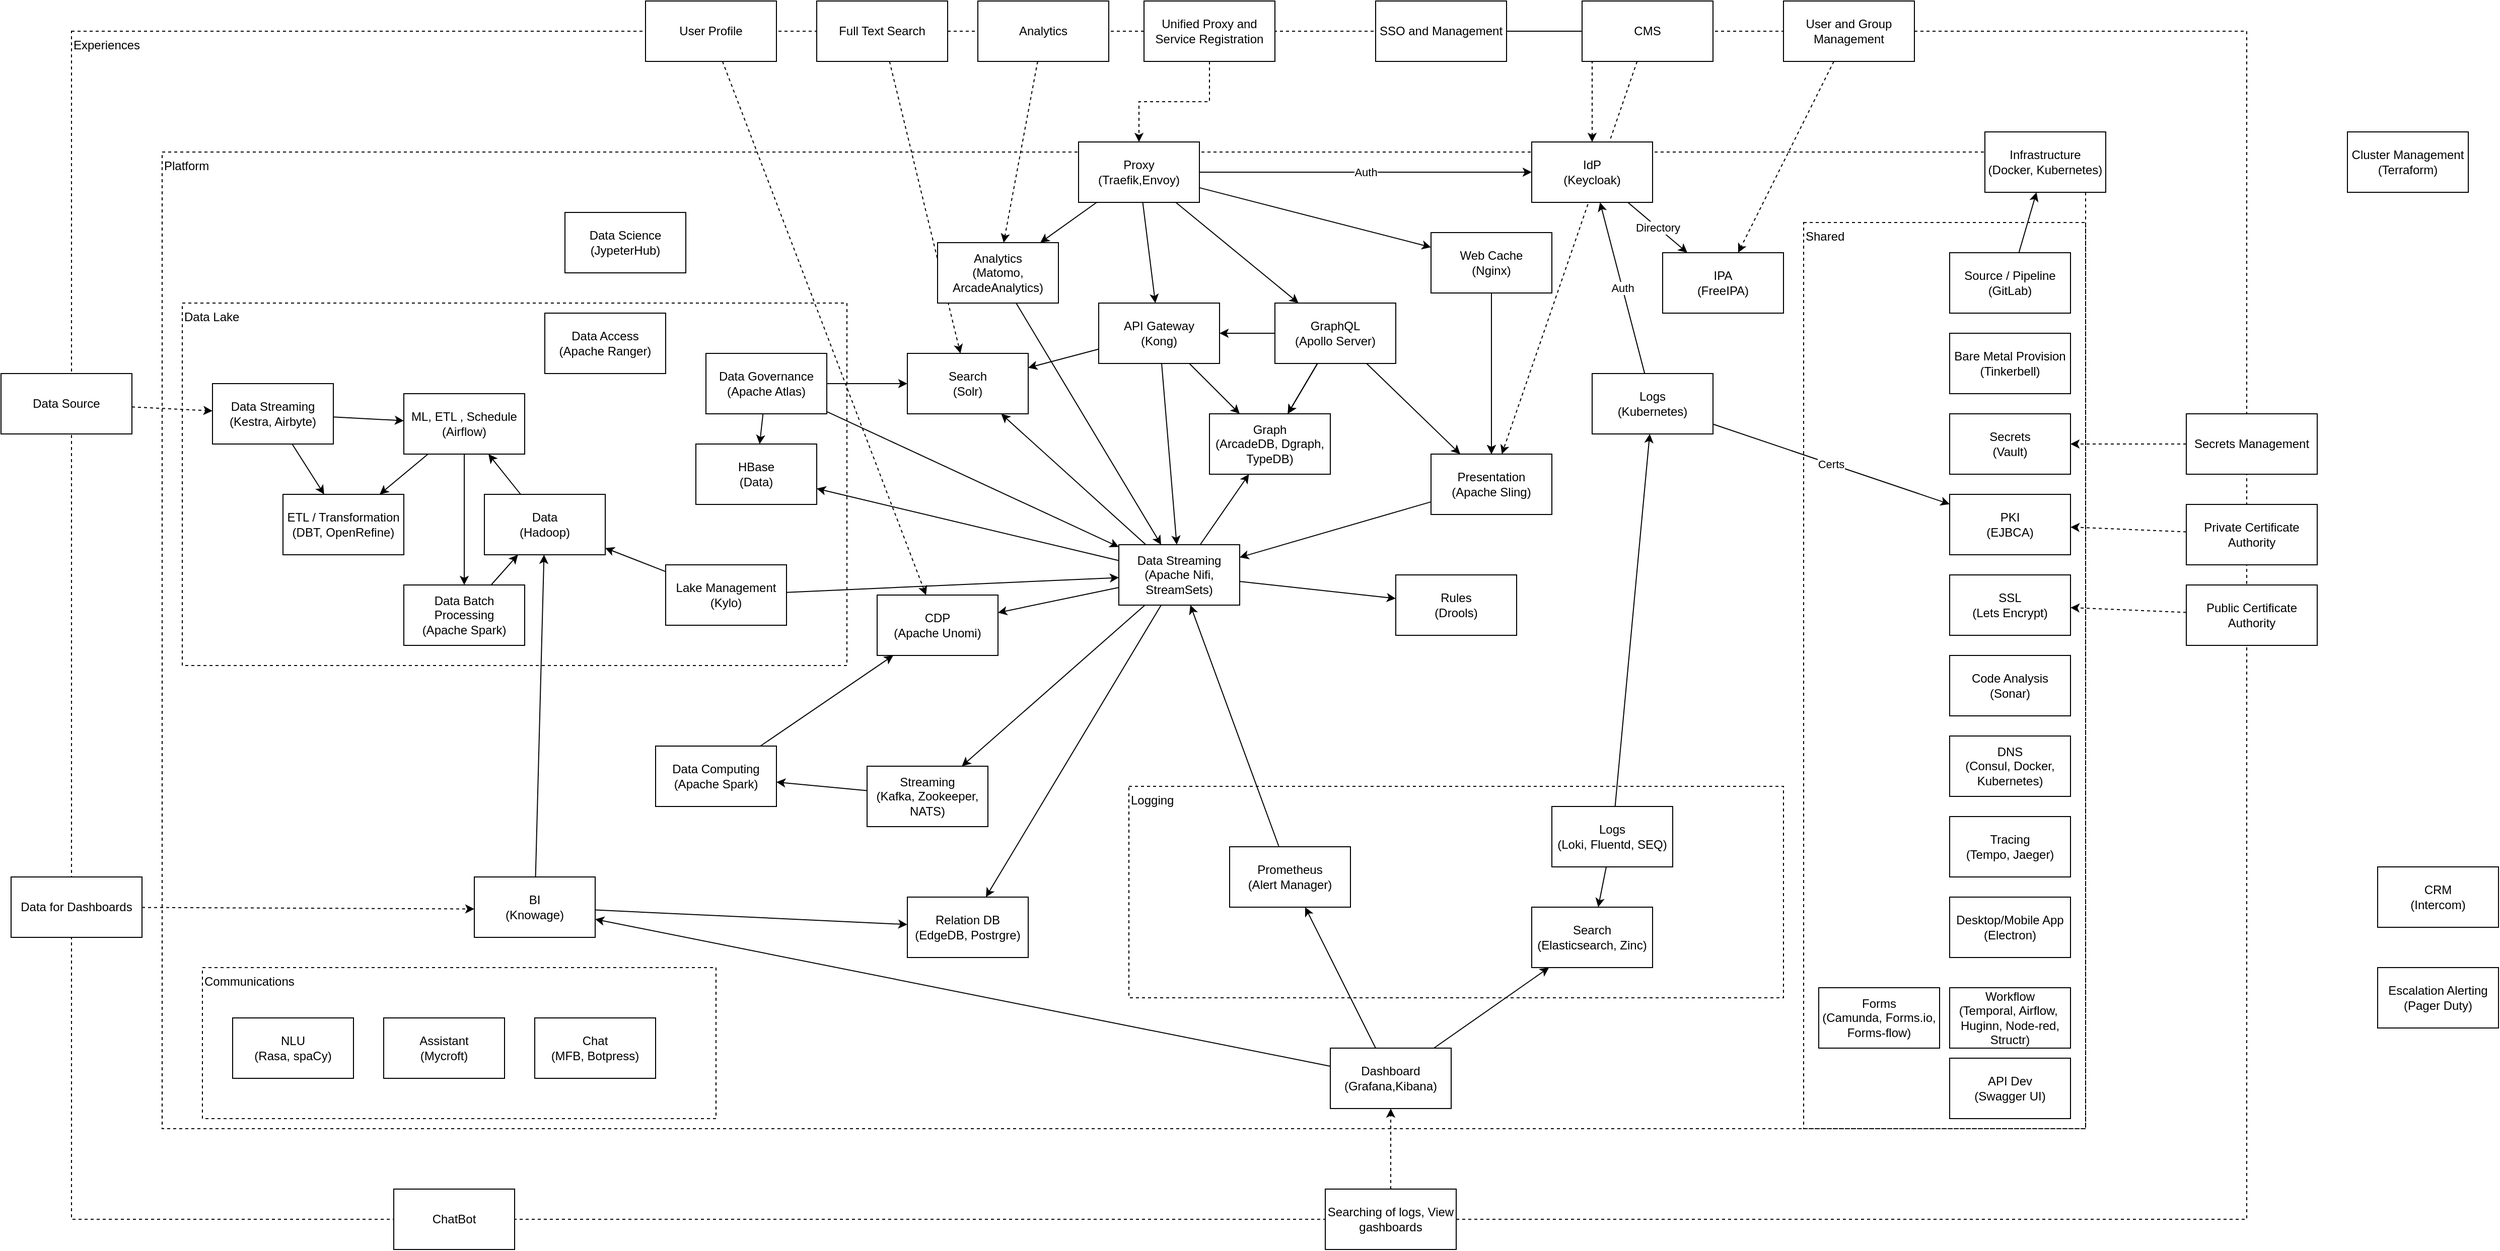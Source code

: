 <mxfile pages="2">
    <diagram id="fKNdlD2plWOkOZGuG4vE" name="Services">
        <mxGraphModel dx="1867" dy="1805" grid="1" gridSize="10" guides="1" tooltips="1" connect="1" arrows="1" fold="1" page="1" pageScale="1" pageWidth="850" pageHeight="1100" math="0" shadow="0">
            <root>
                <mxCell id="0"/>
                <mxCell id="hdmXZGqUlNRK6feqRWDT-110" value="Experience" parent="0"/>
                <mxCell id="hdmXZGqUlNRK6feqRWDT-137" value="Experiences" style="rounded=0;whiteSpace=wrap;html=1;fillColor=none;dashed=1;align=left;verticalAlign=top;" parent="hdmXZGqUlNRK6feqRWDT-110" vertex="1">
                    <mxGeometry x="-770" y="-140" width="2160" height="1180" as="geometry"/>
                </mxCell>
                <mxCell id="hdmXZGqUlNRK6feqRWDT-113" style="edgeStyle=orthogonalEdgeStyle;rounded=0;orthogonalLoop=1;jettySize=auto;html=1;dashed=1;" parent="hdmXZGqUlNRK6feqRWDT-110" source="hdmXZGqUlNRK6feqRWDT-114" target="hdmXZGqUlNRK6feqRWDT-81" edge="1">
                    <mxGeometry relative="1" as="geometry">
                        <mxPoint x="540" y="930" as="targetPoint"/>
                    </mxGeometry>
                </mxCell>
                <mxCell id="hdmXZGqUlNRK6feqRWDT-114" value="Searching of logs, View gashboards" style="rounded=0;whiteSpace=wrap;html=1;" parent="hdmXZGqUlNRK6feqRWDT-110" vertex="1">
                    <mxGeometry x="475" y="1010" width="130" height="60" as="geometry"/>
                </mxCell>
                <mxCell id="hdmXZGqUlNRK6feqRWDT-115" style="edgeStyle=orthogonalEdgeStyle;rounded=0;orthogonalLoop=1;jettySize=auto;html=1;dashed=1;" parent="hdmXZGqUlNRK6feqRWDT-110" source="hdmXZGqUlNRK6feqRWDT-116" target="hdmXZGqUlNRK6feqRWDT-47" edge="1">
                    <mxGeometry relative="1" as="geometry">
                        <mxPoint x="360" y="-30" as="targetPoint"/>
                    </mxGeometry>
                </mxCell>
                <mxCell id="hdmXZGqUlNRK6feqRWDT-116" value="Unified Proxy and Service Registration" style="rounded=0;whiteSpace=wrap;html=1;" parent="hdmXZGqUlNRK6feqRWDT-110" vertex="1">
                    <mxGeometry x="295" y="-170" width="130" height="60" as="geometry"/>
                </mxCell>
                <mxCell id="hdmXZGqUlNRK6feqRWDT-117" style="edgeStyle=orthogonalEdgeStyle;rounded=0;orthogonalLoop=1;jettySize=auto;html=1;dashed=1;" parent="hdmXZGqUlNRK6feqRWDT-110" source="hdmXZGqUlNRK6feqRWDT-118" target="hdmXZGqUlNRK6feqRWDT-49" edge="1">
                    <mxGeometry relative="1" as="geometry">
                        <mxPoint x="590" y="-30" as="targetPoint"/>
                    </mxGeometry>
                </mxCell>
                <mxCell id="hdmXZGqUlNRK6feqRWDT-118" value="SSO and Management" style="rounded=0;whiteSpace=wrap;html=1;" parent="hdmXZGqUlNRK6feqRWDT-110" vertex="1">
                    <mxGeometry x="525" y="-170" width="130" height="60" as="geometry"/>
                </mxCell>
                <mxCell id="hdmXZGqUlNRK6feqRWDT-158" style="edgeStyle=none;rounded=1;sketch=0;orthogonalLoop=1;jettySize=auto;html=1;dashed=1;" parent="hdmXZGqUlNRK6feqRWDT-110" source="hdmXZGqUlNRK6feqRWDT-119" target="hdmXZGqUlNRK6feqRWDT-39" edge="1">
                    <mxGeometry relative="1" as="geometry"/>
                </mxCell>
                <mxCell id="hdmXZGqUlNRK6feqRWDT-119" value="Full Text Search" style="rounded=0;whiteSpace=wrap;html=1;" parent="hdmXZGqUlNRK6feqRWDT-110" vertex="1">
                    <mxGeometry x="-30" y="-170" width="130" height="60" as="geometry"/>
                </mxCell>
                <mxCell id="hdmXZGqUlNRK6feqRWDT-120" style="edgeStyle=orthogonalEdgeStyle;rounded=0;orthogonalLoop=1;jettySize=auto;html=1;dashed=1;" parent="hdmXZGqUlNRK6feqRWDT-110" source="hdmXZGqUlNRK6feqRWDT-121" target="hdmXZGqUlNRK6feqRWDT-92" edge="1">
                    <mxGeometry relative="1" as="geometry">
                        <mxPoint x="1190" y="270" as="targetPoint"/>
                    </mxGeometry>
                </mxCell>
                <mxCell id="hdmXZGqUlNRK6feqRWDT-121" value="Secrets Management" style="rounded=0;whiteSpace=wrap;html=1;" parent="hdmXZGqUlNRK6feqRWDT-110" vertex="1">
                    <mxGeometry x="1330" y="240" width="130" height="60" as="geometry"/>
                </mxCell>
                <mxCell id="hdmXZGqUlNRK6feqRWDT-122" value="Analytics" style="rounded=0;whiteSpace=wrap;html=1;" parent="hdmXZGqUlNRK6feqRWDT-110" vertex="1">
                    <mxGeometry x="130" y="-170" width="130" height="60" as="geometry"/>
                </mxCell>
                <mxCell id="hdmXZGqUlNRK6feqRWDT-124" value="CMS" style="rounded=0;whiteSpace=wrap;html=1;" parent="hdmXZGqUlNRK6feqRWDT-110" vertex="1">
                    <mxGeometry x="730" y="-170" width="130" height="60" as="geometry"/>
                </mxCell>
                <mxCell id="hdmXZGqUlNRK6feqRWDT-126" style="edgeStyle=none;rounded=0;orthogonalLoop=1;jettySize=auto;html=1;dashed=1;" parent="hdmXZGqUlNRK6feqRWDT-110" source="hdmXZGqUlNRK6feqRWDT-122" target="hdmXZGqUlNRK6feqRWDT-68" edge="1">
                    <mxGeometry relative="1" as="geometry">
                        <mxPoint x="189.375" y="-110" as="sourcePoint"/>
                        <mxPoint x="155.625" y="70" as="targetPoint"/>
                    </mxGeometry>
                </mxCell>
                <mxCell id="hdmXZGqUlNRK6feqRWDT-127" style="edgeStyle=none;rounded=0;orthogonalLoop=1;jettySize=auto;html=1;dashed=1;" parent="hdmXZGqUlNRK6feqRWDT-110" source="hdmXZGqUlNRK6feqRWDT-124" target="hdmXZGqUlNRK6feqRWDT-26" edge="1">
                    <mxGeometry relative="1" as="geometry">
                        <mxPoint x="794.844" y="-110" as="sourcePoint"/>
                        <mxPoint x="620.156" y="150" as="targetPoint"/>
                    </mxGeometry>
                </mxCell>
                <mxCell id="hdmXZGqUlNRK6feqRWDT-157" style="rounded=1;sketch=0;orthogonalLoop=1;jettySize=auto;html=1;dashed=1;" parent="hdmXZGqUlNRK6feqRWDT-110" source="hdmXZGqUlNRK6feqRWDT-128" target="hdmXZGqUlNRK6feqRWDT-95" edge="1">
                    <mxGeometry relative="1" as="geometry"/>
                </mxCell>
                <mxCell id="hdmXZGqUlNRK6feqRWDT-128" value="User Profile" style="rounded=0;whiteSpace=wrap;html=1;" parent="hdmXZGqUlNRK6feqRWDT-110" vertex="1">
                    <mxGeometry x="-200" y="-170" width="130" height="60" as="geometry"/>
                </mxCell>
                <mxCell id="hdmXZGqUlNRK6feqRWDT-135" style="edgeStyle=none;rounded=0;orthogonalLoop=1;jettySize=auto;html=1;dashed=1;" parent="hdmXZGqUlNRK6feqRWDT-110" source="hdmXZGqUlNRK6feqRWDT-134" target="hdmXZGqUlNRK6feqRWDT-50" edge="1">
                    <mxGeometry relative="1" as="geometry">
                        <mxPoint x="690" y="-340" as="targetPoint"/>
                    </mxGeometry>
                </mxCell>
                <mxCell id="hdmXZGqUlNRK6feqRWDT-134" value="User and Group Management" style="rounded=0;whiteSpace=wrap;html=1;" parent="hdmXZGqUlNRK6feqRWDT-110" vertex="1">
                    <mxGeometry x="930" y="-170" width="130" height="60" as="geometry"/>
                </mxCell>
                <mxCell id="hdmXZGqUlNRK6feqRWDT-143" value="Private Certificate Authority" style="rounded=0;whiteSpace=wrap;html=1;" parent="hdmXZGqUlNRK6feqRWDT-110" vertex="1">
                    <mxGeometry x="1330" y="330" width="130" height="60" as="geometry"/>
                </mxCell>
                <mxCell id="hdmXZGqUlNRK6feqRWDT-144" value="Public Certificate Authority" style="rounded=0;whiteSpace=wrap;html=1;" parent="hdmXZGqUlNRK6feqRWDT-110" vertex="1">
                    <mxGeometry x="1330" y="410" width="130" height="60" as="geometry"/>
                </mxCell>
                <mxCell id="hdmXZGqUlNRK6feqRWDT-149" value="Data for Dashboards" style="rounded=0;whiteSpace=wrap;html=1;" parent="hdmXZGqUlNRK6feqRWDT-110" vertex="1">
                    <mxGeometry x="-830" y="700" width="130" height="60" as="geometry"/>
                </mxCell>
                <mxCell id="hdmXZGqUlNRK6feqRWDT-154" style="edgeStyle=none;rounded=0;orthogonalLoop=1;jettySize=auto;html=1;dashed=1;" parent="hdmXZGqUlNRK6feqRWDT-110" source="hdmXZGqUlNRK6feqRWDT-149" edge="1">
                    <mxGeometry relative="1" as="geometry">
                        <mxPoint x="-580" y="738.06" as="sourcePoint"/>
                        <mxPoint x="-370" y="731.791" as="targetPoint"/>
                    </mxGeometry>
                </mxCell>
                <mxCell id="kSiUk1S9AjX2o0ha_euW-1" style="rounded=0;orthogonalLoop=1;jettySize=auto;html=1;" parent="hdmXZGqUlNRK6feqRWDT-110" source="hdmXZGqUlNRK6feqRWDT-97" target="kSiUk1S9AjX2o0ha_euW-0" edge="1">
                    <mxGeometry relative="1" as="geometry"/>
                </mxCell>
                <mxCell id="kSiUk1S9AjX2o0ha_euW-3" style="edgeStyle=none;rounded=0;orthogonalLoop=1;jettySize=auto;html=1;dashed=1;" parent="hdmXZGqUlNRK6feqRWDT-110" source="kSiUk1S9AjX2o0ha_euW-2" target="kSiUk1S9AjX2o0ha_euW-5" edge="1">
                    <mxGeometry relative="1" as="geometry"/>
                </mxCell>
                <mxCell id="kSiUk1S9AjX2o0ha_euW-2" value="Data Source" style="rounded=0;whiteSpace=wrap;html=1;" parent="hdmXZGqUlNRK6feqRWDT-110" vertex="1">
                    <mxGeometry x="-840" y="200" width="130" height="60" as="geometry"/>
                </mxCell>
                <mxCell id="kSiUk1S9AjX2o0ha_euW-6" style="edgeStyle=none;rounded=0;orthogonalLoop=1;jettySize=auto;html=1;" parent="hdmXZGqUlNRK6feqRWDT-110" source="kSiUk1S9AjX2o0ha_euW-5" target="hdmXZGqUlNRK6feqRWDT-97" edge="1">
                    <mxGeometry relative="1" as="geometry"/>
                </mxCell>
                <mxCell id="kSiUk1S9AjX2o0ha_euW-7" style="edgeStyle=none;rounded=0;orthogonalLoop=1;jettySize=auto;html=1;" parent="hdmXZGqUlNRK6feqRWDT-110" source="kSiUk1S9AjX2o0ha_euW-5" target="kSiUk1S9AjX2o0ha_euW-0" edge="1">
                    <mxGeometry relative="1" as="geometry"/>
                </mxCell>
                <mxCell id="11" style="edgeStyle=none;html=1;" edge="1" parent="hdmXZGqUlNRK6feqRWDT-110" source="7" target="hdmXZGqUlNRK6feqRWDT-38">
                    <mxGeometry relative="1" as="geometry"/>
                </mxCell>
                <mxCell id="hdmXZGqUlNRK6feqRWDT-15" value="Architecture" parent="0"/>
                <mxCell id="hdmXZGqUlNRK6feqRWDT-18" value="Platform" style="rounded=0;whiteSpace=wrap;html=1;fillColor=none;dashed=1;align=left;verticalAlign=top;" parent="hdmXZGqUlNRK6feqRWDT-15" vertex="1">
                    <mxGeometry x="-680" y="-20" width="1910" height="970" as="geometry"/>
                </mxCell>
                <mxCell id="hdmXZGqUlNRK6feqRWDT-19" value="Shared" style="rounded=0;whiteSpace=wrap;html=1;fillColor=none;dashed=1;verticalAlign=top;align=left;" parent="hdmXZGqUlNRK6feqRWDT-15" vertex="1">
                    <mxGeometry x="950" y="50" width="280" height="900" as="geometry"/>
                </mxCell>
                <mxCell id="hdmXZGqUlNRK6feqRWDT-20" value="Logging" style="rounded=0;whiteSpace=wrap;html=1;fillColor=none;dashed=1;verticalAlign=top;align=left;" parent="hdmXZGqUlNRK6feqRWDT-15" vertex="1">
                    <mxGeometry x="280" y="610" width="650" height="210" as="geometry"/>
                </mxCell>
                <mxCell id="hdmXZGqUlNRK6feqRWDT-21" value="Data Lake" style="rounded=0;whiteSpace=wrap;html=1;fillColor=none;dashed=1;verticalAlign=top;align=left;" parent="hdmXZGqUlNRK6feqRWDT-15" vertex="1">
                    <mxGeometry x="-660" y="130" width="660" height="360" as="geometry"/>
                </mxCell>
                <mxCell id="hdmXZGqUlNRK6feqRWDT-22" style="rounded=0;orthogonalLoop=1;jettySize=auto;html=1;" parent="hdmXZGqUlNRK6feqRWDT-15" source="hdmXZGqUlNRK6feqRWDT-74" target="hdmXZGqUlNRK6feqRWDT-39" edge="1">
                    <mxGeometry relative="1" as="geometry"/>
                </mxCell>
                <mxCell id="hdmXZGqUlNRK6feqRWDT-23" style="edgeStyle=none;rounded=0;orthogonalLoop=1;jettySize=auto;html=1;" parent="hdmXZGqUlNRK6feqRWDT-15" source="hdmXZGqUlNRK6feqRWDT-74" target="hdmXZGqUlNRK6feqRWDT-38" edge="1">
                    <mxGeometry relative="1" as="geometry"/>
                </mxCell>
                <mxCell id="hdmXZGqUlNRK6feqRWDT-25" style="edgeStyle=none;rounded=0;orthogonalLoop=1;jettySize=auto;html=1;" parent="hdmXZGqUlNRK6feqRWDT-15" source="hdmXZGqUlNRK6feqRWDT-26" target="hdmXZGqUlNRK6feqRWDT-34" edge="1">
                    <mxGeometry relative="1" as="geometry"/>
                </mxCell>
                <mxCell id="hdmXZGqUlNRK6feqRWDT-26" value="&lt;div&gt;Presentation&lt;/div&gt;&lt;div&gt;(Apache Sling)&lt;/div&gt;" style="rounded=0;whiteSpace=wrap;html=1;" parent="hdmXZGqUlNRK6feqRWDT-15" vertex="1">
                    <mxGeometry x="580" y="280" width="120" height="60" as="geometry"/>
                </mxCell>
                <mxCell id="hdmXZGqUlNRK6feqRWDT-27" style="rounded=0;orthogonalLoop=1;jettySize=auto;html=1;" parent="hdmXZGqUlNRK6feqRWDT-15" source="hdmXZGqUlNRK6feqRWDT-34" target="hdmXZGqUlNRK6feqRWDT-38" edge="1">
                    <mxGeometry relative="1" as="geometry"/>
                </mxCell>
                <mxCell id="hdmXZGqUlNRK6feqRWDT-28" style="rounded=0;orthogonalLoop=1;jettySize=auto;html=1;" parent="hdmXZGqUlNRK6feqRWDT-15" source="hdmXZGqUlNRK6feqRWDT-34" target="hdmXZGqUlNRK6feqRWDT-39" edge="1">
                    <mxGeometry relative="1" as="geometry"/>
                </mxCell>
                <mxCell id="hdmXZGqUlNRK6feqRWDT-29" style="edgeStyle=none;rounded=0;orthogonalLoop=1;jettySize=auto;html=1;" parent="hdmXZGqUlNRK6feqRWDT-15" source="hdmXZGqUlNRK6feqRWDT-34" target="hdmXZGqUlNRK6feqRWDT-42" edge="1">
                    <mxGeometry relative="1" as="geometry"/>
                </mxCell>
                <mxCell id="hdmXZGqUlNRK6feqRWDT-30" style="edgeStyle=none;rounded=0;orthogonalLoop=1;jettySize=auto;html=1;" parent="hdmXZGqUlNRK6feqRWDT-15" source="hdmXZGqUlNRK6feqRWDT-34" target="hdmXZGqUlNRK6feqRWDT-66" edge="1">
                    <mxGeometry relative="1" as="geometry"/>
                </mxCell>
                <mxCell id="hdmXZGqUlNRK6feqRWDT-31" style="edgeStyle=none;rounded=0;orthogonalLoop=1;jettySize=auto;html=1;" parent="hdmXZGqUlNRK6feqRWDT-15" source="hdmXZGqUlNRK6feqRWDT-34" target="hdmXZGqUlNRK6feqRWDT-76" edge="1">
                    <mxGeometry relative="1" as="geometry"/>
                </mxCell>
                <mxCell id="hdmXZGqUlNRK6feqRWDT-32" style="rounded=0;orthogonalLoop=1;jettySize=auto;html=1;" parent="hdmXZGqUlNRK6feqRWDT-15" source="hdmXZGqUlNRK6feqRWDT-34" target="hdmXZGqUlNRK6feqRWDT-86" edge="1">
                    <mxGeometry relative="1" as="geometry"/>
                </mxCell>
                <mxCell id="hdmXZGqUlNRK6feqRWDT-33" style="edgeStyle=none;rounded=0;orthogonalLoop=1;jettySize=auto;html=1;" parent="hdmXZGqUlNRK6feqRWDT-15" source="hdmXZGqUlNRK6feqRWDT-34" target="hdmXZGqUlNRK6feqRWDT-95" edge="1">
                    <mxGeometry relative="1" as="geometry"/>
                </mxCell>
                <mxCell id="hdmXZGqUlNRK6feqRWDT-34" value="Data Streaming&lt;br&gt;(Apache Nifi, StreamSets)" style="rounded=0;whiteSpace=wrap;html=1;" parent="hdmXZGqUlNRK6feqRWDT-15" vertex="1">
                    <mxGeometry x="270" y="370" width="120" height="60" as="geometry"/>
                </mxCell>
                <mxCell id="hdmXZGqUlNRK6feqRWDT-35" style="edgeStyle=none;rounded=0;orthogonalLoop=1;jettySize=auto;html=1;" parent="hdmXZGqUlNRK6feqRWDT-15" source="hdmXZGqUlNRK6feqRWDT-37" target="hdmXZGqUlNRK6feqRWDT-34" edge="1">
                    <mxGeometry relative="1" as="geometry"/>
                </mxCell>
                <mxCell id="hdmXZGqUlNRK6feqRWDT-37" value="Prometheus&lt;br&gt;(Alert Manager)" style="rounded=0;whiteSpace=wrap;html=1;" parent="hdmXZGqUlNRK6feqRWDT-15" vertex="1">
                    <mxGeometry x="380" y="670" width="120" height="60" as="geometry"/>
                </mxCell>
                <mxCell id="hdmXZGqUlNRK6feqRWDT-38" value="Graph&lt;br&gt;(ArcadeDB,&amp;nbsp;Dgraph, TypeDB)" style="rounded=0;whiteSpace=wrap;html=1;" parent="hdmXZGqUlNRK6feqRWDT-15" vertex="1">
                    <mxGeometry x="360" y="240" width="120" height="60" as="geometry"/>
                </mxCell>
                <mxCell id="hdmXZGqUlNRK6feqRWDT-39" value="Search&lt;br&gt;(Solr)" style="rounded=0;whiteSpace=wrap;html=1;" parent="hdmXZGqUlNRK6feqRWDT-15" vertex="1">
                    <mxGeometry x="60" y="180" width="120" height="60" as="geometry"/>
                </mxCell>
                <mxCell id="hdmXZGqUlNRK6feqRWDT-40" value="&lt;div&gt;Search&lt;/div&gt;&lt;div&gt;(Elasticsearch, Zinc)&lt;/div&gt;" style="rounded=0;whiteSpace=wrap;html=1;" parent="hdmXZGqUlNRK6feqRWDT-15" vertex="1">
                    <mxGeometry x="680" y="730" width="120" height="60" as="geometry"/>
                </mxCell>
                <mxCell id="hdmXZGqUlNRK6feqRWDT-42" value="&lt;div&gt;Rules&lt;/div&gt;&lt;div&gt;(Drools)&lt;/div&gt;" style="rounded=0;whiteSpace=wrap;html=1;" parent="hdmXZGqUlNRK6feqRWDT-15" vertex="1">
                    <mxGeometry x="545" y="400" width="120" height="60" as="geometry"/>
                </mxCell>
                <mxCell id="hdmXZGqUlNRK6feqRWDT-43" value="Auth" style="edgeStyle=none;rounded=0;orthogonalLoop=1;jettySize=auto;html=1;" parent="hdmXZGqUlNRK6feqRWDT-15" source="hdmXZGqUlNRK6feqRWDT-47" target="hdmXZGqUlNRK6feqRWDT-49" edge="1">
                    <mxGeometry relative="1" as="geometry"/>
                </mxCell>
                <mxCell id="hdmXZGqUlNRK6feqRWDT-44" style="edgeStyle=none;rounded=0;orthogonalLoop=1;jettySize=auto;html=1;" parent="hdmXZGqUlNRK6feqRWDT-15" source="hdmXZGqUlNRK6feqRWDT-47" target="hdmXZGqUlNRK6feqRWDT-74" edge="1">
                    <mxGeometry relative="1" as="geometry"/>
                </mxCell>
                <mxCell id="hdmXZGqUlNRK6feqRWDT-45" value="" style="edgeStyle=none;rounded=0;orthogonalLoop=1;jettySize=auto;html=1;" parent="hdmXZGqUlNRK6feqRWDT-15" source="hdmXZGqUlNRK6feqRWDT-47" target="hdmXZGqUlNRK6feqRWDT-68" edge="1">
                    <mxGeometry relative="1" as="geometry"/>
                </mxCell>
                <mxCell id="hdmXZGqUlNRK6feqRWDT-46" style="edgeStyle=none;rounded=0;orthogonalLoop=1;jettySize=auto;html=1;startArrow=none;" parent="hdmXZGqUlNRK6feqRWDT-15" source="hdmXZGqUlNRK6feqRWDT-140" target="hdmXZGqUlNRK6feqRWDT-26" edge="1">
                    <mxGeometry relative="1" as="geometry"/>
                </mxCell>
                <mxCell id="15" style="edgeStyle=none;html=1;" edge="1" parent="hdmXZGqUlNRK6feqRWDT-15" source="hdmXZGqUlNRK6feqRWDT-47" target="7">
                    <mxGeometry relative="1" as="geometry"/>
                </mxCell>
                <mxCell id="hdmXZGqUlNRK6feqRWDT-47" value="&lt;div&gt;&lt;span&gt;Proxy&lt;/span&gt;&lt;/div&gt;&lt;div&gt;&lt;span&gt;(Traefik,Envoy)&lt;/span&gt;&lt;br&gt;&lt;/div&gt;" style="rounded=0;whiteSpace=wrap;html=1;" parent="hdmXZGqUlNRK6feqRWDT-15" vertex="1">
                    <mxGeometry x="230" y="-30" width="120" height="60" as="geometry"/>
                </mxCell>
                <mxCell id="hdmXZGqUlNRK6feqRWDT-48" value="Directory" style="edgeStyle=none;rounded=0;orthogonalLoop=1;jettySize=auto;html=1;" parent="hdmXZGqUlNRK6feqRWDT-15" source="hdmXZGqUlNRK6feqRWDT-49" target="hdmXZGqUlNRK6feqRWDT-50" edge="1">
                    <mxGeometry relative="1" as="geometry"/>
                </mxCell>
                <mxCell id="hdmXZGqUlNRK6feqRWDT-49" value="&lt;div&gt;IdP&lt;/div&gt;&lt;div&gt;(Keycloak)&lt;/div&gt;" style="rounded=0;whiteSpace=wrap;html=1;" parent="hdmXZGqUlNRK6feqRWDT-15" vertex="1">
                    <mxGeometry x="680" y="-30" width="120" height="60" as="geometry"/>
                </mxCell>
                <mxCell id="hdmXZGqUlNRK6feqRWDT-50" value="&lt;div&gt;IPA&lt;/div&gt;&lt;div&gt;(FreeIPA)&lt;/div&gt;" style="rounded=0;whiteSpace=wrap;html=1;" parent="hdmXZGqUlNRK6feqRWDT-15" vertex="1">
                    <mxGeometry x="810" y="80" width="120" height="60" as="geometry"/>
                </mxCell>
                <mxCell id="hdmXZGqUlNRK6feqRWDT-51" value="Certs" style="edgeStyle=none;rounded=0;orthogonalLoop=1;jettySize=auto;html=1;" parent="hdmXZGqUlNRK6feqRWDT-15" source="hdmXZGqUlNRK6feqRWDT-53" target="hdmXZGqUlNRK6feqRWDT-72" edge="1">
                    <mxGeometry relative="1" as="geometry"/>
                </mxCell>
                <mxCell id="hdmXZGqUlNRK6feqRWDT-52" value="Auth" style="edgeStyle=none;rounded=0;orthogonalLoop=1;jettySize=auto;html=1;" parent="hdmXZGqUlNRK6feqRWDT-15" source="hdmXZGqUlNRK6feqRWDT-53" target="hdmXZGqUlNRK6feqRWDT-49" edge="1">
                    <mxGeometry relative="1" as="geometry"/>
                </mxCell>
                <mxCell id="hdmXZGqUlNRK6feqRWDT-53" value="&lt;div&gt;Logs&lt;/div&gt;&lt;div&gt;(Kubernetes)&lt;/div&gt;" style="rounded=0;whiteSpace=wrap;html=1;" parent="hdmXZGqUlNRK6feqRWDT-15" vertex="1">
                    <mxGeometry x="740" y="200" width="120" height="60" as="geometry"/>
                </mxCell>
                <mxCell id="hdmXZGqUlNRK6feqRWDT-54" style="edgeStyle=none;rounded=0;orthogonalLoop=1;jettySize=auto;html=1;" parent="hdmXZGqUlNRK6feqRWDT-15" source="hdmXZGqUlNRK6feqRWDT-55" target="hdmXZGqUlNRK6feqRWDT-97" edge="1">
                    <mxGeometry relative="1" as="geometry"/>
                </mxCell>
                <mxCell id="hdmXZGqUlNRK6feqRWDT-55" value="&lt;div&gt;Data&lt;/div&gt;&lt;div&gt;(Hadoop)&lt;/div&gt;" style="rounded=0;whiteSpace=wrap;html=1;" parent="hdmXZGqUlNRK6feqRWDT-15" vertex="1">
                    <mxGeometry x="-360" y="320" width="120" height="60" as="geometry"/>
                </mxCell>
                <mxCell id="hdmXZGqUlNRK6feqRWDT-56" style="edgeStyle=none;rounded=0;orthogonalLoop=1;jettySize=auto;html=1;" parent="hdmXZGqUlNRK6feqRWDT-15" source="hdmXZGqUlNRK6feqRWDT-58" target="hdmXZGqUlNRK6feqRWDT-55" edge="1">
                    <mxGeometry relative="1" as="geometry"/>
                </mxCell>
                <mxCell id="hdmXZGqUlNRK6feqRWDT-57" style="edgeStyle=none;rounded=0;orthogonalLoop=1;jettySize=auto;html=1;" parent="hdmXZGqUlNRK6feqRWDT-15" source="hdmXZGqUlNRK6feqRWDT-58" target="hdmXZGqUlNRK6feqRWDT-34" edge="1">
                    <mxGeometry relative="1" as="geometry"/>
                </mxCell>
                <mxCell id="hdmXZGqUlNRK6feqRWDT-58" value="&lt;div&gt;Lake Management&lt;/div&gt;&lt;div&gt;(Kylo)&lt;/div&gt;" style="rounded=0;whiteSpace=wrap;html=1;" parent="hdmXZGqUlNRK6feqRWDT-15" vertex="1">
                    <mxGeometry x="-180" y="390" width="120" height="60" as="geometry"/>
                </mxCell>
                <mxCell id="hdmXZGqUlNRK6feqRWDT-59" style="edgeStyle=none;rounded=0;orthogonalLoop=1;jettySize=auto;html=1;" parent="hdmXZGqUlNRK6feqRWDT-15" source="hdmXZGqUlNRK6feqRWDT-62" target="hdmXZGqUlNRK6feqRWDT-39" edge="1">
                    <mxGeometry relative="1" as="geometry"/>
                </mxCell>
                <mxCell id="hdmXZGqUlNRK6feqRWDT-60" style="edgeStyle=none;rounded=0;orthogonalLoop=1;jettySize=auto;html=1;" parent="hdmXZGqUlNRK6feqRWDT-15" source="hdmXZGqUlNRK6feqRWDT-62" target="hdmXZGqUlNRK6feqRWDT-86" edge="1">
                    <mxGeometry relative="1" as="geometry"/>
                </mxCell>
                <mxCell id="hdmXZGqUlNRK6feqRWDT-61" style="edgeStyle=none;rounded=0;orthogonalLoop=1;jettySize=auto;html=1;" parent="hdmXZGqUlNRK6feqRWDT-15" source="hdmXZGqUlNRK6feqRWDT-62" target="hdmXZGqUlNRK6feqRWDT-34" edge="1">
                    <mxGeometry relative="1" as="geometry"/>
                </mxCell>
                <mxCell id="hdmXZGqUlNRK6feqRWDT-62" value="&lt;div&gt;Data Governance&lt;/div&gt;&lt;div&gt;(Apache Atlas)&lt;/div&gt;" style="rounded=0;whiteSpace=wrap;html=1;" parent="hdmXZGqUlNRK6feqRWDT-15" vertex="1">
                    <mxGeometry x="-140" y="180" width="120" height="60" as="geometry"/>
                </mxCell>
                <mxCell id="hdmXZGqUlNRK6feqRWDT-63" style="edgeStyle=none;rounded=0;orthogonalLoop=1;jettySize=auto;html=1;" parent="hdmXZGqUlNRK6feqRWDT-15" source="hdmXZGqUlNRK6feqRWDT-64" target="hdmXZGqUlNRK6feqRWDT-55" edge="1">
                    <mxGeometry relative="1" as="geometry"/>
                </mxCell>
                <mxCell id="hdmXZGqUlNRK6feqRWDT-64" value="&lt;div&gt;Data Batch Processing&lt;/div&gt;&lt;div&gt;(Apache Spark)&lt;/div&gt;" style="rounded=0;whiteSpace=wrap;html=1;" parent="hdmXZGqUlNRK6feqRWDT-15" vertex="1">
                    <mxGeometry x="-440" y="410" width="120" height="60" as="geometry"/>
                </mxCell>
                <mxCell id="hdmXZGqUlNRK6feqRWDT-65" style="edgeStyle=none;rounded=0;orthogonalLoop=1;jettySize=auto;html=1;" parent="hdmXZGqUlNRK6feqRWDT-15" source="hdmXZGqUlNRK6feqRWDT-66" target="hdmXZGqUlNRK6feqRWDT-99" edge="1">
                    <mxGeometry relative="1" as="geometry"/>
                </mxCell>
                <mxCell id="hdmXZGqUlNRK6feqRWDT-66" value="Streaming&lt;br&gt;(Kafka, Zookeeper, NATS)" style="rounded=0;whiteSpace=wrap;html=1;" parent="hdmXZGqUlNRK6feqRWDT-15" vertex="1">
                    <mxGeometry x="20" y="590" width="120" height="60" as="geometry"/>
                </mxCell>
                <mxCell id="hdmXZGqUlNRK6feqRWDT-67" style="edgeStyle=none;rounded=0;orthogonalLoop=1;jettySize=auto;html=1;" parent="hdmXZGqUlNRK6feqRWDT-15" source="hdmXZGqUlNRK6feqRWDT-68" target="hdmXZGqUlNRK6feqRWDT-34" edge="1">
                    <mxGeometry relative="1" as="geometry"/>
                </mxCell>
                <mxCell id="hdmXZGqUlNRK6feqRWDT-68" value="&lt;div&gt;Analytics&lt;/div&gt;&lt;div&gt;(Matomo,&lt;/div&gt;&lt;div&gt;ArcadeAnalytics)&lt;/div&gt;" style="rounded=0;whiteSpace=wrap;html=1;" parent="hdmXZGqUlNRK6feqRWDT-15" vertex="1">
                    <mxGeometry x="90" y="70" width="120" height="60" as="geometry"/>
                </mxCell>
                <mxCell id="hdmXZGqUlNRK6feqRWDT-69" style="edgeStyle=none;rounded=0;orthogonalLoop=1;jettySize=auto;html=1;" parent="hdmXZGqUlNRK6feqRWDT-15" source="hdmXZGqUlNRK6feqRWDT-71" target="hdmXZGqUlNRK6feqRWDT-76" edge="1">
                    <mxGeometry relative="1" as="geometry"/>
                </mxCell>
                <mxCell id="hdmXZGqUlNRK6feqRWDT-70" style="edgeStyle=none;rounded=0;orthogonalLoop=1;jettySize=auto;html=1;" parent="hdmXZGqUlNRK6feqRWDT-15" source="hdmXZGqUlNRK6feqRWDT-71" target="hdmXZGqUlNRK6feqRWDT-55" edge="1">
                    <mxGeometry relative="1" as="geometry"/>
                </mxCell>
                <mxCell id="hdmXZGqUlNRK6feqRWDT-71" value="&lt;div&gt;BI&lt;/div&gt;&lt;div&gt;(Knowage)&lt;/div&gt;" style="rounded=0;whiteSpace=wrap;html=1;" parent="hdmXZGqUlNRK6feqRWDT-15" vertex="1">
                    <mxGeometry x="-370" y="700" width="120" height="60" as="geometry"/>
                </mxCell>
                <mxCell id="hdmXZGqUlNRK6feqRWDT-72" value="&lt;div&gt;PKI&lt;/div&gt;&lt;div&gt;(EJBCA)&lt;/div&gt;" style="rounded=0;whiteSpace=wrap;html=1;" parent="hdmXZGqUlNRK6feqRWDT-15" vertex="1">
                    <mxGeometry x="1095" y="320" width="120" height="60" as="geometry"/>
                </mxCell>
                <mxCell id="hdmXZGqUlNRK6feqRWDT-73" style="edgeStyle=none;rounded=0;orthogonalLoop=1;jettySize=auto;html=1;" parent="hdmXZGqUlNRK6feqRWDT-15" source="hdmXZGqUlNRK6feqRWDT-74" target="hdmXZGqUlNRK6feqRWDT-34" edge="1">
                    <mxGeometry relative="1" as="geometry"/>
                </mxCell>
                <mxCell id="hdmXZGqUlNRK6feqRWDT-74" value="&lt;div&gt;API Gateway&lt;/div&gt;&lt;div&gt;(Kong)&lt;/div&gt;" style="rounded=0;whiteSpace=wrap;html=1;" parent="hdmXZGqUlNRK6feqRWDT-15" vertex="1">
                    <mxGeometry x="250" y="130" width="120" height="60" as="geometry"/>
                </mxCell>
                <mxCell id="hdmXZGqUlNRK6feqRWDT-76" value="&lt;div&gt;Relation DB&lt;br&gt;&lt;/div&gt;&lt;div&gt;(EdgeDB, Postrgre)&lt;/div&gt;" style="rounded=0;whiteSpace=wrap;html=1;" parent="hdmXZGqUlNRK6feqRWDT-15" vertex="1">
                    <mxGeometry x="60" y="720" width="120" height="60" as="geometry"/>
                </mxCell>
                <mxCell id="hdmXZGqUlNRK6feqRWDT-78" style="edgeStyle=none;rounded=0;orthogonalLoop=1;jettySize=auto;html=1;" parent="hdmXZGqUlNRK6feqRWDT-15" source="hdmXZGqUlNRK6feqRWDT-81" target="hdmXZGqUlNRK6feqRWDT-37" edge="1">
                    <mxGeometry relative="1" as="geometry"/>
                </mxCell>
                <mxCell id="hdmXZGqUlNRK6feqRWDT-80" style="edgeStyle=none;rounded=0;orthogonalLoop=1;jettySize=auto;html=1;" parent="hdmXZGqUlNRK6feqRWDT-15" source="hdmXZGqUlNRK6feqRWDT-81" target="hdmXZGqUlNRK6feqRWDT-40" edge="1">
                    <mxGeometry relative="1" as="geometry"/>
                </mxCell>
                <mxCell id="hdmXZGqUlNRK6feqRWDT-148" style="edgeStyle=none;rounded=0;orthogonalLoop=1;jettySize=auto;html=1;" parent="hdmXZGqUlNRK6feqRWDT-15" source="hdmXZGqUlNRK6feqRWDT-81" target="hdmXZGqUlNRK6feqRWDT-71" edge="1">
                    <mxGeometry relative="1" as="geometry"/>
                </mxCell>
                <mxCell id="hdmXZGqUlNRK6feqRWDT-81" value="&lt;div&gt;Dashboard&lt;/div&gt;&lt;div&gt;(Grafana,Kibana)&lt;/div&gt;" style="rounded=0;whiteSpace=wrap;html=1;" parent="hdmXZGqUlNRK6feqRWDT-15" vertex="1">
                    <mxGeometry x="480" y="870" width="120" height="60" as="geometry"/>
                </mxCell>
                <mxCell id="hdmXZGqUlNRK6feqRWDT-82" style="edgeStyle=none;rounded=0;orthogonalLoop=1;jettySize=auto;html=1;" parent="hdmXZGqUlNRK6feqRWDT-15" source="hdmXZGqUlNRK6feqRWDT-84" target="hdmXZGqUlNRK6feqRWDT-40" edge="1">
                    <mxGeometry relative="1" as="geometry"/>
                </mxCell>
                <mxCell id="hdmXZGqUlNRK6feqRWDT-83" style="edgeStyle=none;rounded=0;orthogonalLoop=1;jettySize=auto;html=1;" parent="hdmXZGqUlNRK6feqRWDT-15" source="hdmXZGqUlNRK6feqRWDT-84" target="hdmXZGqUlNRK6feqRWDT-53" edge="1">
                    <mxGeometry relative="1" as="geometry"/>
                </mxCell>
                <mxCell id="hdmXZGqUlNRK6feqRWDT-84" value="&lt;div&gt;Logs&lt;/div&gt;&lt;div&gt;(Loki, Fluentd, SEQ)&lt;/div&gt;" style="rounded=0;whiteSpace=wrap;html=1;" parent="hdmXZGqUlNRK6feqRWDT-15" vertex="1">
                    <mxGeometry x="700" y="630" width="120" height="60" as="geometry"/>
                </mxCell>
                <mxCell id="hdmXZGqUlNRK6feqRWDT-85" value="&lt;div&gt;DNS&lt;/div&gt;&lt;div&gt;(Consul, Docker, Kubernetes)&lt;/div&gt;" style="rounded=0;whiteSpace=wrap;html=1;" parent="hdmXZGqUlNRK6feqRWDT-15" vertex="1">
                    <mxGeometry x="1095" y="560" width="120" height="60" as="geometry"/>
                </mxCell>
                <mxCell id="hdmXZGqUlNRK6feqRWDT-86" value="HBase&lt;br&gt;(Data)" style="rounded=0;whiteSpace=wrap;html=1;" parent="hdmXZGqUlNRK6feqRWDT-15" vertex="1">
                    <mxGeometry x="-150" y="270" width="120" height="60" as="geometry"/>
                </mxCell>
                <mxCell id="hdmXZGqUlNRK6feqRWDT-87" value="&lt;div&gt;Data Access&lt;/div&gt;&lt;div&gt;(Apache Ranger)&lt;/div&gt;" style="rounded=0;whiteSpace=wrap;html=1;" parent="hdmXZGqUlNRK6feqRWDT-15" vertex="1">
                    <mxGeometry x="-300" y="140" width="120" height="60" as="geometry"/>
                </mxCell>
                <mxCell id="hdmXZGqUlNRK6feqRWDT-88" value="" style="edgeStyle=none;rounded=0;orthogonalLoop=1;jettySize=auto;html=1;" parent="hdmXZGqUlNRK6feqRWDT-15" source="hdmXZGqUlNRK6feqRWDT-89" target="hdmXZGqUlNRK6feqRWDT-90" edge="1">
                    <mxGeometry relative="1" as="geometry"/>
                </mxCell>
                <mxCell id="hdmXZGqUlNRK6feqRWDT-89" value="&lt;div&gt;Source / Pipeline&lt;br&gt;&lt;/div&gt;&lt;div&gt;(GitLab)&lt;/div&gt;" style="rounded=0;whiteSpace=wrap;html=1;" parent="hdmXZGqUlNRK6feqRWDT-15" vertex="1">
                    <mxGeometry x="1095" y="80" width="120" height="60" as="geometry"/>
                </mxCell>
                <mxCell id="hdmXZGqUlNRK6feqRWDT-90" value="&lt;div&gt;Infrastructure&lt;/div&gt;&lt;div&gt;(Docker, Kubernetes)&lt;/div&gt;" style="rounded=0;whiteSpace=wrap;html=1;" parent="hdmXZGqUlNRK6feqRWDT-15" vertex="1">
                    <mxGeometry x="1130" y="-40" width="120" height="60" as="geometry"/>
                </mxCell>
                <mxCell id="hdmXZGqUlNRK6feqRWDT-91" value="&lt;div&gt;Bare Metal Provision&lt;/div&gt;&lt;div&gt;(Tinkerbell)&lt;/div&gt;" style="rounded=0;whiteSpace=wrap;html=1;" parent="hdmXZGqUlNRK6feqRWDT-15" vertex="1">
                    <mxGeometry x="1095" y="160" width="120" height="60" as="geometry"/>
                </mxCell>
                <mxCell id="hdmXZGqUlNRK6feqRWDT-92" value="&lt;div&gt;Secrets&lt;/div&gt;&lt;div&gt;(Vault)&lt;/div&gt;" style="rounded=0;whiteSpace=wrap;html=1;" parent="hdmXZGqUlNRK6feqRWDT-15" vertex="1">
                    <mxGeometry x="1095" y="240" width="120" height="60" as="geometry"/>
                </mxCell>
                <mxCell id="hdmXZGqUlNRK6feqRWDT-93" value="&lt;div&gt;Code Analysis&lt;/div&gt;&lt;div&gt;(Sonar)&lt;/div&gt;" style="rounded=0;whiteSpace=wrap;html=1;" parent="hdmXZGqUlNRK6feqRWDT-15" vertex="1">
                    <mxGeometry x="1095" y="480" width="120" height="60" as="geometry"/>
                </mxCell>
                <mxCell id="hdmXZGqUlNRK6feqRWDT-94" value="&lt;div&gt;SSL&lt;/div&gt;&lt;div&gt;(Lets Encrypt)&lt;/div&gt;" style="rounded=0;whiteSpace=wrap;html=1;" parent="hdmXZGqUlNRK6feqRWDT-15" vertex="1">
                    <mxGeometry x="1095" y="400" width="120" height="60" as="geometry"/>
                </mxCell>
                <mxCell id="hdmXZGqUlNRK6feqRWDT-95" value="CDP&lt;br&gt;(Apache Unomi)" style="rounded=0;whiteSpace=wrap;html=1;" parent="hdmXZGqUlNRK6feqRWDT-15" vertex="1">
                    <mxGeometry x="30" y="420" width="120" height="60" as="geometry"/>
                </mxCell>
                <mxCell id="hdmXZGqUlNRK6feqRWDT-96" style="edgeStyle=none;rounded=0;orthogonalLoop=1;jettySize=auto;html=1;" parent="hdmXZGqUlNRK6feqRWDT-15" source="hdmXZGqUlNRK6feqRWDT-97" target="hdmXZGqUlNRK6feqRWDT-64" edge="1">
                    <mxGeometry relative="1" as="geometry"/>
                </mxCell>
                <mxCell id="hdmXZGqUlNRK6feqRWDT-97" value="ML, ETL , Schedule&lt;br&gt;(Airflow)" style="rounded=0;whiteSpace=wrap;html=1;" parent="hdmXZGqUlNRK6feqRWDT-15" vertex="1">
                    <mxGeometry x="-440" y="220" width="120" height="60" as="geometry"/>
                </mxCell>
                <mxCell id="hdmXZGqUlNRK6feqRWDT-98" style="edgeStyle=none;rounded=0;orthogonalLoop=1;jettySize=auto;html=1;" parent="hdmXZGqUlNRK6feqRWDT-15" source="hdmXZGqUlNRK6feqRWDT-99" target="hdmXZGqUlNRK6feqRWDT-95" edge="1">
                    <mxGeometry relative="1" as="geometry"/>
                </mxCell>
                <mxCell id="hdmXZGqUlNRK6feqRWDT-99" value="&lt;div&gt;Data Computing&lt;/div&gt;&lt;div&gt;(Apache Spark)&lt;/div&gt;" style="rounded=0;whiteSpace=wrap;html=1;" parent="hdmXZGqUlNRK6feqRWDT-15" vertex="1">
                    <mxGeometry x="-190" y="570" width="120" height="60" as="geometry"/>
                </mxCell>
                <mxCell id="hdmXZGqUlNRK6feqRWDT-106" value="Data Science&lt;br&gt;(JypeterHub)" style="rounded=0;whiteSpace=wrap;html=1;" parent="hdmXZGqUlNRK6feqRWDT-15" vertex="1">
                    <mxGeometry x="-280" y="40" width="120" height="60" as="geometry"/>
                </mxCell>
                <mxCell id="hdmXZGqUlNRK6feqRWDT-131" value="&lt;div&gt;Desktop/&lt;span&gt;Mobile App&lt;/span&gt;&lt;/div&gt;&lt;div&gt;(Electron)&lt;/div&gt;" style="rounded=0;whiteSpace=wrap;html=1;" parent="hdmXZGqUlNRK6feqRWDT-15" vertex="1">
                    <mxGeometry x="1095" y="720" width="120" height="60" as="geometry"/>
                </mxCell>
                <mxCell id="hdmXZGqUlNRK6feqRWDT-139" value="&lt;div&gt;Tracing&lt;/div&gt;&lt;div&gt;(Tempo, Jaeger)&lt;/div&gt;" style="rounded=0;whiteSpace=wrap;html=1;" parent="hdmXZGqUlNRK6feqRWDT-15" vertex="1">
                    <mxGeometry x="1095" y="640" width="120" height="60" as="geometry"/>
                </mxCell>
                <mxCell id="hdmXZGqUlNRK6feqRWDT-141" style="edgeStyle=none;rounded=0;orthogonalLoop=1;jettySize=auto;html=1;" parent="hdmXZGqUlNRK6feqRWDT-15" source="hdmXZGqUlNRK6feqRWDT-140" target="hdmXZGqUlNRK6feqRWDT-26" edge="1">
                    <mxGeometry relative="1" as="geometry"/>
                </mxCell>
                <mxCell id="hdmXZGqUlNRK6feqRWDT-145" style="edgeStyle=none;rounded=0;orthogonalLoop=1;jettySize=auto;html=1;dashed=1;" parent="hdmXZGqUlNRK6feqRWDT-15" source="hdmXZGqUlNRK6feqRWDT-144" target="hdmXZGqUlNRK6feqRWDT-94" edge="1">
                    <mxGeometry relative="1" as="geometry"/>
                </mxCell>
                <mxCell id="hdmXZGqUlNRK6feqRWDT-146" style="edgeStyle=none;rounded=0;orthogonalLoop=1;jettySize=auto;html=1;dashed=1;" parent="hdmXZGqUlNRK6feqRWDT-15" source="hdmXZGqUlNRK6feqRWDT-143" target="hdmXZGqUlNRK6feqRWDT-72" edge="1">
                    <mxGeometry relative="1" as="geometry"/>
                </mxCell>
                <mxCell id="hdmXZGqUlNRK6feqRWDT-152" value="&lt;div&gt;Workflow&lt;/div&gt;&lt;div&gt;(Temporal, Airflow,&amp;nbsp;&lt;/div&gt;&lt;div&gt;Huginn, Node-red, Structr)&lt;/div&gt;" style="rounded=0;whiteSpace=wrap;html=1;" parent="hdmXZGqUlNRK6feqRWDT-15" vertex="1">
                    <mxGeometry x="1095" y="810" width="120" height="60" as="geometry"/>
                </mxCell>
                <mxCell id="hdmXZGqUlNRK6feqRWDT-153" value="&lt;div&gt;API Dev&lt;/div&gt;&lt;div&gt;(Swagger UI)&lt;/div&gt;" style="rounded=0;whiteSpace=wrap;html=1;" parent="hdmXZGqUlNRK6feqRWDT-15" vertex="1">
                    <mxGeometry x="1095" y="880" width="120" height="60" as="geometry"/>
                </mxCell>
                <mxCell id="kGL30wd-fKVTJNzWUUdx-0" value="&lt;div&gt;Escalation Alerting&lt;/div&gt;&lt;div&gt;(Pager Duty)&lt;/div&gt;" style="rounded=0;whiteSpace=wrap;html=1;" parent="hdmXZGqUlNRK6feqRWDT-15" vertex="1">
                    <mxGeometry x="1520" y="790" width="120" height="60" as="geometry"/>
                </mxCell>
                <mxCell id="kGL30wd-fKVTJNzWUUdx-1" value="&lt;div&gt;Cluster Management&lt;/div&gt;&lt;div&gt;(Terraform)&lt;/div&gt;" style="rounded=0;whiteSpace=wrap;html=1;" parent="hdmXZGqUlNRK6feqRWDT-15" vertex="1">
                    <mxGeometry x="1490" y="-40" width="120" height="60" as="geometry"/>
                </mxCell>
                <mxCell id="kGL30wd-fKVTJNzWUUdx-3" value="CRM&lt;br&gt;(Intercom)" style="rounded=0;whiteSpace=wrap;html=1;" parent="hdmXZGqUlNRK6feqRWDT-15" vertex="1">
                    <mxGeometry x="1520" y="690" width="120" height="60" as="geometry"/>
                </mxCell>
                <mxCell id="3BXhPWWQLdwSzntgpiNK-1" value="&lt;div&gt;Forms&lt;/div&gt;&lt;div&gt;(Camunda, Forms.io, Forms-flow)&lt;/div&gt;" style="rounded=0;whiteSpace=wrap;html=1;" parent="hdmXZGqUlNRK6feqRWDT-15" vertex="1">
                    <mxGeometry x="965" y="810" width="120" height="60" as="geometry"/>
                </mxCell>
                <mxCell id="kSiUk1S9AjX2o0ha_euW-0" value="ETL / Transformation&lt;br&gt;(DBT, OpenRefine)" style="rounded=0;whiteSpace=wrap;html=1;" parent="hdmXZGqUlNRK6feqRWDT-15" vertex="1">
                    <mxGeometry x="-560" y="320" width="120" height="60" as="geometry"/>
                </mxCell>
                <mxCell id="kSiUk1S9AjX2o0ha_euW-5" value="Data Streaming&lt;br&gt;(Kestra, Airbyte)" style="rounded=0;whiteSpace=wrap;html=1;" parent="hdmXZGqUlNRK6feqRWDT-15" vertex="1">
                    <mxGeometry x="-630" y="210" width="120" height="60" as="geometry"/>
                </mxCell>
                <mxCell id="MG6AqsuvgjRUL-nwQb8k-1" value="Communications" style="rounded=0;whiteSpace=wrap;html=1;fillColor=none;dashed=1;verticalAlign=top;align=left;" parent="hdmXZGqUlNRK6feqRWDT-15" vertex="1">
                    <mxGeometry x="-640" y="790" width="510" height="150" as="geometry"/>
                </mxCell>
                <mxCell id="MG6AqsuvgjRUL-nwQb8k-0" value="&lt;div&gt;NLU&lt;/div&gt;&lt;div&gt;(Rasa, spaCy)&lt;/div&gt;" style="rounded=0;whiteSpace=wrap;html=1;" parent="hdmXZGqUlNRK6feqRWDT-15" vertex="1">
                    <mxGeometry x="-610" y="840" width="120" height="60" as="geometry"/>
                </mxCell>
                <mxCell id="MG6AqsuvgjRUL-nwQb8k-2" value="&lt;div&gt;Assistant&lt;/div&gt;&lt;div&gt;(Mycroft)&lt;/div&gt;" style="rounded=0;whiteSpace=wrap;html=1;" parent="hdmXZGqUlNRK6feqRWDT-15" vertex="1">
                    <mxGeometry x="-460" y="840" width="120" height="60" as="geometry"/>
                </mxCell>
                <mxCell id="MG6AqsuvgjRUL-nwQb8k-3" value="&lt;div&gt;ChatBot&lt;/div&gt;" style="rounded=0;whiteSpace=wrap;html=1;" parent="hdmXZGqUlNRK6feqRWDT-15" vertex="1">
                    <mxGeometry x="-450" y="1010" width="120" height="60" as="geometry"/>
                </mxCell>
                <mxCell id="MG6AqsuvgjRUL-nwQb8k-4" value="&lt;div&gt;&lt;span&gt;Chat&lt;/span&gt;&lt;/div&gt;&lt;div&gt;&lt;span&gt;(MFB, Botpress)&lt;/span&gt;&lt;br&gt;&lt;/div&gt;" style="rounded=0;whiteSpace=wrap;html=1;" parent="hdmXZGqUlNRK6feqRWDT-15" vertex="1">
                    <mxGeometry x="-310" y="840" width="120" height="60" as="geometry"/>
                </mxCell>
                <mxCell id="12" style="edgeStyle=none;html=1;" edge="1" parent="hdmXZGqUlNRK6feqRWDT-15" source="7" target="hdmXZGqUlNRK6feqRWDT-38">
                    <mxGeometry relative="1" as="geometry"/>
                </mxCell>
                <mxCell id="13" style="edgeStyle=none;html=1;" edge="1" parent="hdmXZGqUlNRK6feqRWDT-15" source="7" target="hdmXZGqUlNRK6feqRWDT-74">
                    <mxGeometry relative="1" as="geometry"/>
                </mxCell>
                <mxCell id="16" style="edgeStyle=none;html=1;startArrow=none;startFill=0;" edge="1" parent="hdmXZGqUlNRK6feqRWDT-15" source="7" target="hdmXZGqUlNRK6feqRWDT-26">
                    <mxGeometry relative="1" as="geometry"/>
                </mxCell>
                <mxCell id="7" value="&lt;div&gt;GraphQL&lt;/div&gt;&lt;div&gt;(Apollo Server)&lt;/div&gt;" style="rounded=0;whiteSpace=wrap;html=1;" vertex="1" parent="hdmXZGqUlNRK6feqRWDT-15">
                    <mxGeometry x="425" y="130" width="120" height="60" as="geometry"/>
                </mxCell>
                <mxCell id="hdmXZGqUlNRK6feqRWDT-140" value="&lt;div&gt;Web Cache&lt;/div&gt;&lt;div&gt;(Nginx)&lt;/div&gt;" style="rounded=0;whiteSpace=wrap;html=1;" parent="hdmXZGqUlNRK6feqRWDT-15" vertex="1">
                    <mxGeometry x="580" y="60" width="120" height="60" as="geometry"/>
                </mxCell>
                <mxCell id="18" value="" style="edgeStyle=none;rounded=0;orthogonalLoop=1;jettySize=auto;html=1;endArrow=classic;endFill=1;" edge="1" parent="hdmXZGqUlNRK6feqRWDT-15" source="hdmXZGqUlNRK6feqRWDT-47" target="hdmXZGqUlNRK6feqRWDT-140">
                    <mxGeometry relative="1" as="geometry">
                        <mxPoint x="326.429" y="30" as="sourcePoint"/>
                        <mxPoint x="593.571" y="250" as="targetPoint"/>
                    </mxGeometry>
                </mxCell>
            </root>
        </mxGraphModel>
    </diagram>
    <diagram id="vmKC--7kRZTNKCQeucoW" name="Page-2">
        <mxGraphModel dx="857" dy="1025" grid="1" gridSize="10" guides="1" tooltips="1" connect="1" arrows="1" fold="1" page="1" pageScale="1" pageWidth="850" pageHeight="1100" math="0" shadow="0">
            <root>
                <mxCell id="-E50__3ndEGf--i6yPOP-0"/>
                <mxCell id="-E50__3ndEGf--i6yPOP-1" parent="-E50__3ndEGf--i6yPOP-0"/>
                <mxCell id="-E50__3ndEGf--i6yPOP-2" value="ArcadeDB" style="rounded=0;whiteSpace=wrap;html=1;" parent="-E50__3ndEGf--i6yPOP-1" vertex="1">
                    <mxGeometry x="300" y="490" width="120" height="60" as="geometry"/>
                </mxCell>
                <mxCell id="-E50__3ndEGf--i6yPOP-6" style="rounded=0;orthogonalLoop=1;jettySize=auto;html=1;" parent="-E50__3ndEGf--i6yPOP-1" source="-E50__3ndEGf--i6yPOP-3" target="-E50__3ndEGf--i6yPOP-7" edge="1">
                    <mxGeometry relative="1" as="geometry"/>
                </mxCell>
                <mxCell id="-E50__3ndEGf--i6yPOP-11" style="edgeStyle=none;rounded=0;orthogonalLoop=1;jettySize=auto;html=1;" parent="-E50__3ndEGf--i6yPOP-1" source="-E50__3ndEGf--i6yPOP-3" target="-E50__3ndEGf--i6yPOP-2" edge="1">
                    <mxGeometry relative="1" as="geometry"/>
                </mxCell>
                <mxCell id="-E50__3ndEGf--i6yPOP-3" value="Read APIs" style="rounded=0;whiteSpace=wrap;html=1;" parent="-E50__3ndEGf--i6yPOP-1" vertex="1">
                    <mxGeometry x="210" y="180" width="120" height="60" as="geometry"/>
                </mxCell>
                <mxCell id="-E50__3ndEGf--i6yPOP-5" style="rounded=0;orthogonalLoop=1;jettySize=auto;html=1;" parent="-E50__3ndEGf--i6yPOP-1" source="-E50__3ndEGf--i6yPOP-4" target="-E50__3ndEGf--i6yPOP-7" edge="1">
                    <mxGeometry relative="1" as="geometry"/>
                </mxCell>
                <mxCell id="-E50__3ndEGf--i6yPOP-4" value="Write APIs" style="rounded=0;whiteSpace=wrap;html=1;" parent="-E50__3ndEGf--i6yPOP-1" vertex="1">
                    <mxGeometry x="410" y="180" width="120" height="60" as="geometry"/>
                </mxCell>
                <mxCell id="-E50__3ndEGf--i6yPOP-10" style="edgeStyle=none;rounded=0;orthogonalLoop=1;jettySize=auto;html=1;" parent="-E50__3ndEGf--i6yPOP-1" source="-E50__3ndEGf--i6yPOP-7" target="-E50__3ndEGf--i6yPOP-2" edge="1">
                    <mxGeometry relative="1" as="geometry"/>
                </mxCell>
                <mxCell id="-E50__3ndEGf--i6yPOP-7" value="Schema APIs" style="rounded=0;whiteSpace=wrap;html=1;" parent="-E50__3ndEGf--i6yPOP-1" vertex="1">
                    <mxGeometry x="370" y="330" width="120" height="60" as="geometry"/>
                </mxCell>
            </root>
        </mxGraphModel>
    </diagram>
</mxfile>

